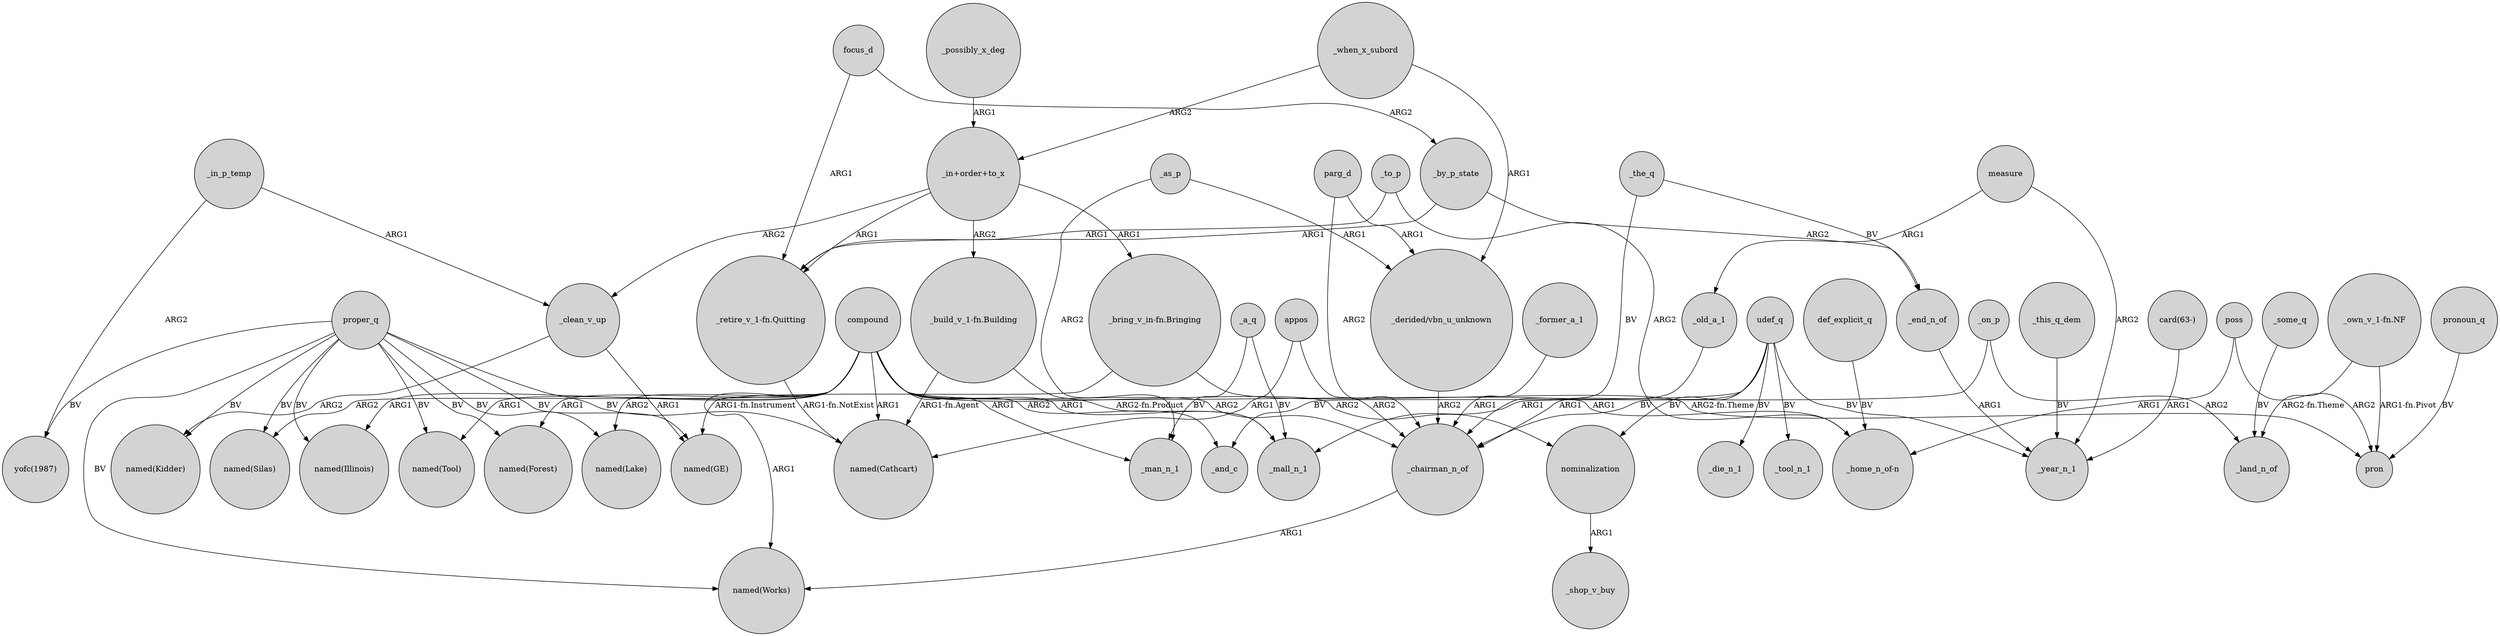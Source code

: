 digraph {
	node [shape=circle style=filled]
	_in_p_temp -> "yofc(1987)" [label=ARG2]
	compound -> _man_n_1 [label=ARG1]
	measure -> _year_n_1 [label=ARG2]
	_as_p -> "_derided/vbn_u_unknown" [label=ARG1]
	compound -> "named(Lake)" [label=ARG2]
	compound -> "named(Illinois)" [label=ARG1]
	poss -> "_home_n_of-n" [label=ARG1]
	proper_q -> "named(GE)" [label=BV]
	proper_q -> "named(Illinois)" [label=BV]
	proper_q -> "named(Silas)" [label=BV]
	measure -> _old_a_1 [label=ARG1]
	pronoun_q -> pron [label=BV]
	compound -> _and_c [label=ARG2]
	_clean_v_up -> "named(GE)" [label=ARG1]
	_the_q -> _chairman_n_of [label=BV]
	udef_q -> nominalization [label=BV]
	udef_q -> _year_n_1 [label=BV]
	_by_p_state -> _end_n_of [label=ARG2]
	"_own_v_1-fn.NF" -> _land_n_of [label="ARG2-fn.Theme"]
	focus_d -> _by_p_state [label=ARG2]
	_clean_v_up -> "named(Kidder)" [label=ARG2]
	_the_q -> _end_n_of [label=BV]
	compound -> "named(Tool)" [label=ARG1]
	"_in+order+to_x" -> "_build_v_1-fn.Building" [label=ARG2]
	proper_q -> "named(Lake)" [label=BV]
	compound -> nominalization [label=ARG2]
	_possibly_x_deg -> "_in+order+to_x" [label=ARG1]
	_a_q -> _mall_n_1 [label=BV]
	"_bring_v_in-fn.Bringing" -> "named(GE)" [label="ARG1-fn.Instrument"]
	compound -> "named(Works)" [label=ARG1]
	def_explicit_q -> "_home_n_of-n" [label=BV]
	nominalization -> _shop_v_buy [label=ARG1]
	proper_q -> "named(Cathcart)" [label=BV]
	compound -> "named(Forest)" [label=ARG1]
	"_in+order+to_x" -> "_retire_v_1-fn.Quitting" [label=ARG1]
	_as_p -> _man_n_1 [label=ARG2]
	udef_q -> _die_n_1 [label=BV]
	appos -> "named(Cathcart)" [label=ARG1]
	_end_n_of -> _year_n_1 [label=ARG1]
	compound -> "named(Silas)" [label=ARG2]
	udef_q -> _tool_n_1 [label=BV]
	udef_q -> _chairman_n_of [label=BV]
	proper_q -> "named(Forest)" [label=BV]
	"_build_v_1-fn.Building" -> "named(Cathcart)" [label="ARG1-fn.Agent"]
	"_own_v_1-fn.NF" -> pron [label="ARG1-fn.Pivot"]
	compound -> _chairman_n_of [label=ARG2]
	"_in+order+to_x" -> _clean_v_up [label=ARG2]
	"_retire_v_1-fn.Quitting" -> "named(Cathcart)" [label="ARG1-fn.NotExist"]
	_on_p -> _mall_n_1 [label=ARG1]
	_a_q -> _man_n_1 [label=BV]
	_old_a_1 -> _chairman_n_of [label=ARG1]
	proper_q -> "yofc(1987)" [label=BV]
	_on_p -> _land_n_of [label=ARG2]
	compound -> "_home_n_of-n" [label=ARG1]
	_by_p_state -> "_retire_v_1-fn.Quitting" [label=ARG1]
	"_in+order+to_x" -> "_bring_v_in-fn.Bringing" [label=ARG1]
	_this_q_dem -> _year_n_1 [label=BV]
	proper_q -> "named(Tool)" [label=BV]
	_former_a_1 -> _chairman_n_of [label=ARG1]
	poss -> pron [label=ARG2]
	proper_q -> "named(Works)" [label=BV]
	_chairman_n_of -> "named(Works)" [label=ARG1]
	compound -> "named(Cathcart)" [label=ARG1]
	"_bring_v_in-fn.Bringing" -> pron [label="ARG2-fn.Theme"]
	parg_d -> _chairman_n_of [label=ARG2]
	_in_p_temp -> _clean_v_up [label=ARG1]
	_to_p -> "_retire_v_1-fn.Quitting" [label=ARG1]
	parg_d -> "_derided/vbn_u_unknown" [label=ARG1]
	appos -> _chairman_n_of [label=ARG2]
	_to_p -> "_home_n_of-n" [label=ARG2]
	"_build_v_1-fn.Building" -> _mall_n_1 [label="ARG2-fn.Product"]
	proper_q -> "named(Kidder)" [label=BV]
	_when_x_subord -> "_derided/vbn_u_unknown" [label=ARG1]
	_some_q -> _land_n_of [label=BV]
	_when_x_subord -> "_in+order+to_x" [label=ARG2]
	"_derided/vbn_u_unknown" -> _chairman_n_of [label=ARG2]
	focus_d -> "_retire_v_1-fn.Quitting" [label=ARG1]
	udef_q -> _and_c [label=BV]
	"card(63-)" -> _year_n_1 [label=ARG1]
	compound -> _mall_n_1 [label=ARG1]
}
